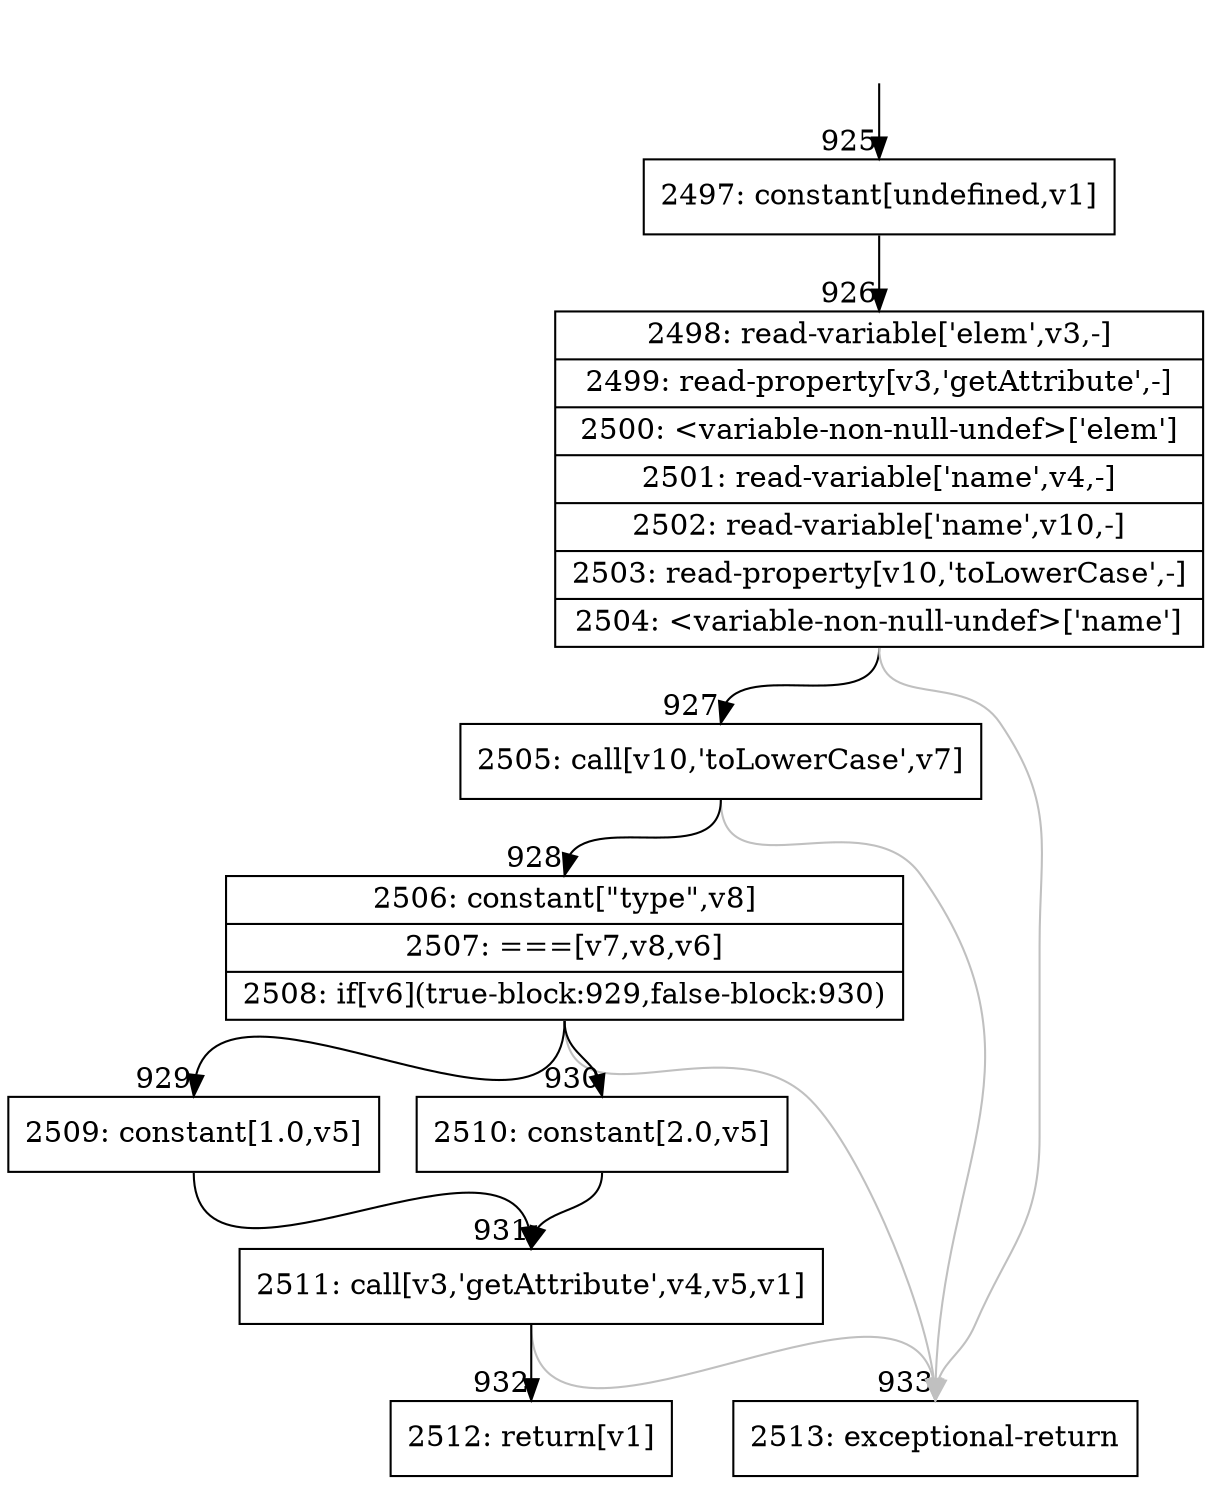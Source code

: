 digraph {
rankdir="TD"
BB_entry64[shape=none,label=""];
BB_entry64 -> BB925 [tailport=s, headport=n, headlabel="    925"]
BB925 [shape=record label="{2497: constant[undefined,v1]}" ] 
BB925 -> BB926 [tailport=s, headport=n, headlabel="      926"]
BB926 [shape=record label="{2498: read-variable['elem',v3,-]|2499: read-property[v3,'getAttribute',-]|2500: \<variable-non-null-undef\>['elem']|2501: read-variable['name',v4,-]|2502: read-variable['name',v10,-]|2503: read-property[v10,'toLowerCase',-]|2504: \<variable-non-null-undef\>['name']}" ] 
BB926 -> BB927 [tailport=s, headport=n, headlabel="      927"]
BB926 -> BB933 [tailport=s, headport=n, color=gray, headlabel="      933"]
BB927 [shape=record label="{2505: call[v10,'toLowerCase',v7]}" ] 
BB927 -> BB928 [tailport=s, headport=n, headlabel="      928"]
BB927 -> BB933 [tailport=s, headport=n, color=gray]
BB928 [shape=record label="{2506: constant[\"type\",v8]|2507: ===[v7,v8,v6]|2508: if[v6](true-block:929,false-block:930)}" ] 
BB928 -> BB929 [tailport=s, headport=n, headlabel="      929"]
BB928 -> BB930 [tailport=s, headport=n, headlabel="      930"]
BB928 -> BB933 [tailport=s, headport=n, color=gray]
BB929 [shape=record label="{2509: constant[1.0,v5]}" ] 
BB929 -> BB931 [tailport=s, headport=n, headlabel="      931"]
BB930 [shape=record label="{2510: constant[2.0,v5]}" ] 
BB930 -> BB931 [tailport=s, headport=n]
BB931 [shape=record label="{2511: call[v3,'getAttribute',v4,v5,v1]}" ] 
BB931 -> BB932 [tailport=s, headport=n, headlabel="      932"]
BB931 -> BB933 [tailport=s, headport=n, color=gray]
BB932 [shape=record label="{2512: return[v1]}" ] 
BB933 [shape=record label="{2513: exceptional-return}" ] 
}
